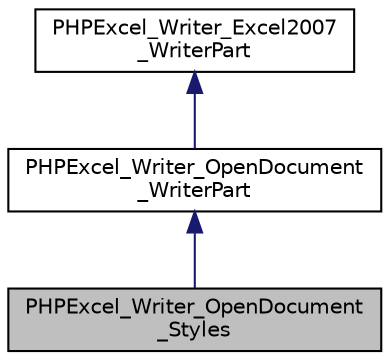 digraph "PHPExcel_Writer_OpenDocument_Styles"
{
  edge [fontname="Helvetica",fontsize="10",labelfontname="Helvetica",labelfontsize="10"];
  node [fontname="Helvetica",fontsize="10",shape=record];
  Node3 [label="PHPExcel_Writer_OpenDocument\l_Styles",height=0.2,width=0.4,color="black", fillcolor="grey75", style="filled", fontcolor="black"];
  Node4 -> Node3 [dir="back",color="midnightblue",fontsize="10",style="solid",fontname="Helvetica"];
  Node4 [label="PHPExcel_Writer_OpenDocument\l_WriterPart",height=0.2,width=0.4,color="black", fillcolor="white", style="filled",URL="$class_p_h_p_excel___writer___open_document___writer_part.html"];
  Node5 -> Node4 [dir="back",color="midnightblue",fontsize="10",style="solid",fontname="Helvetica"];
  Node5 [label="PHPExcel_Writer_Excel2007\l_WriterPart",height=0.2,width=0.4,color="black", fillcolor="white", style="filled",URL="$class_p_h_p_excel___writer___excel2007___writer_part.html"];
}
